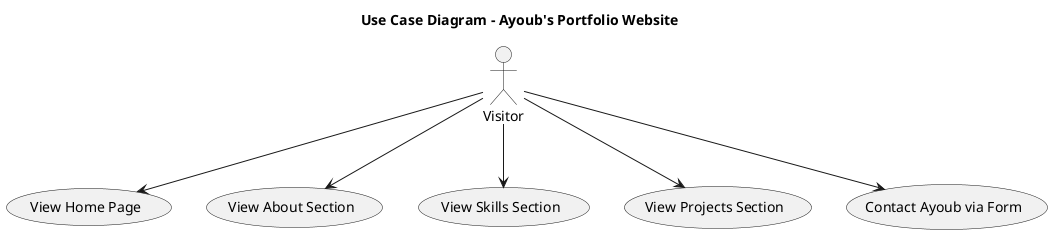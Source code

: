 @startuml
title Use Case Diagram - Ayoub's Portfolio Website
actor "Visitor" as V

usecase "View Home Page" as UC1
usecase "View About Section" as UC2
usecase "View Skills Section" as UC3
usecase "View Projects Section" as UC4
usecase "Contact Ayoub via Form" as UC5

V --> UC1
V --> UC2
V --> UC3
V --> UC4
V --> UC5
@enduml
